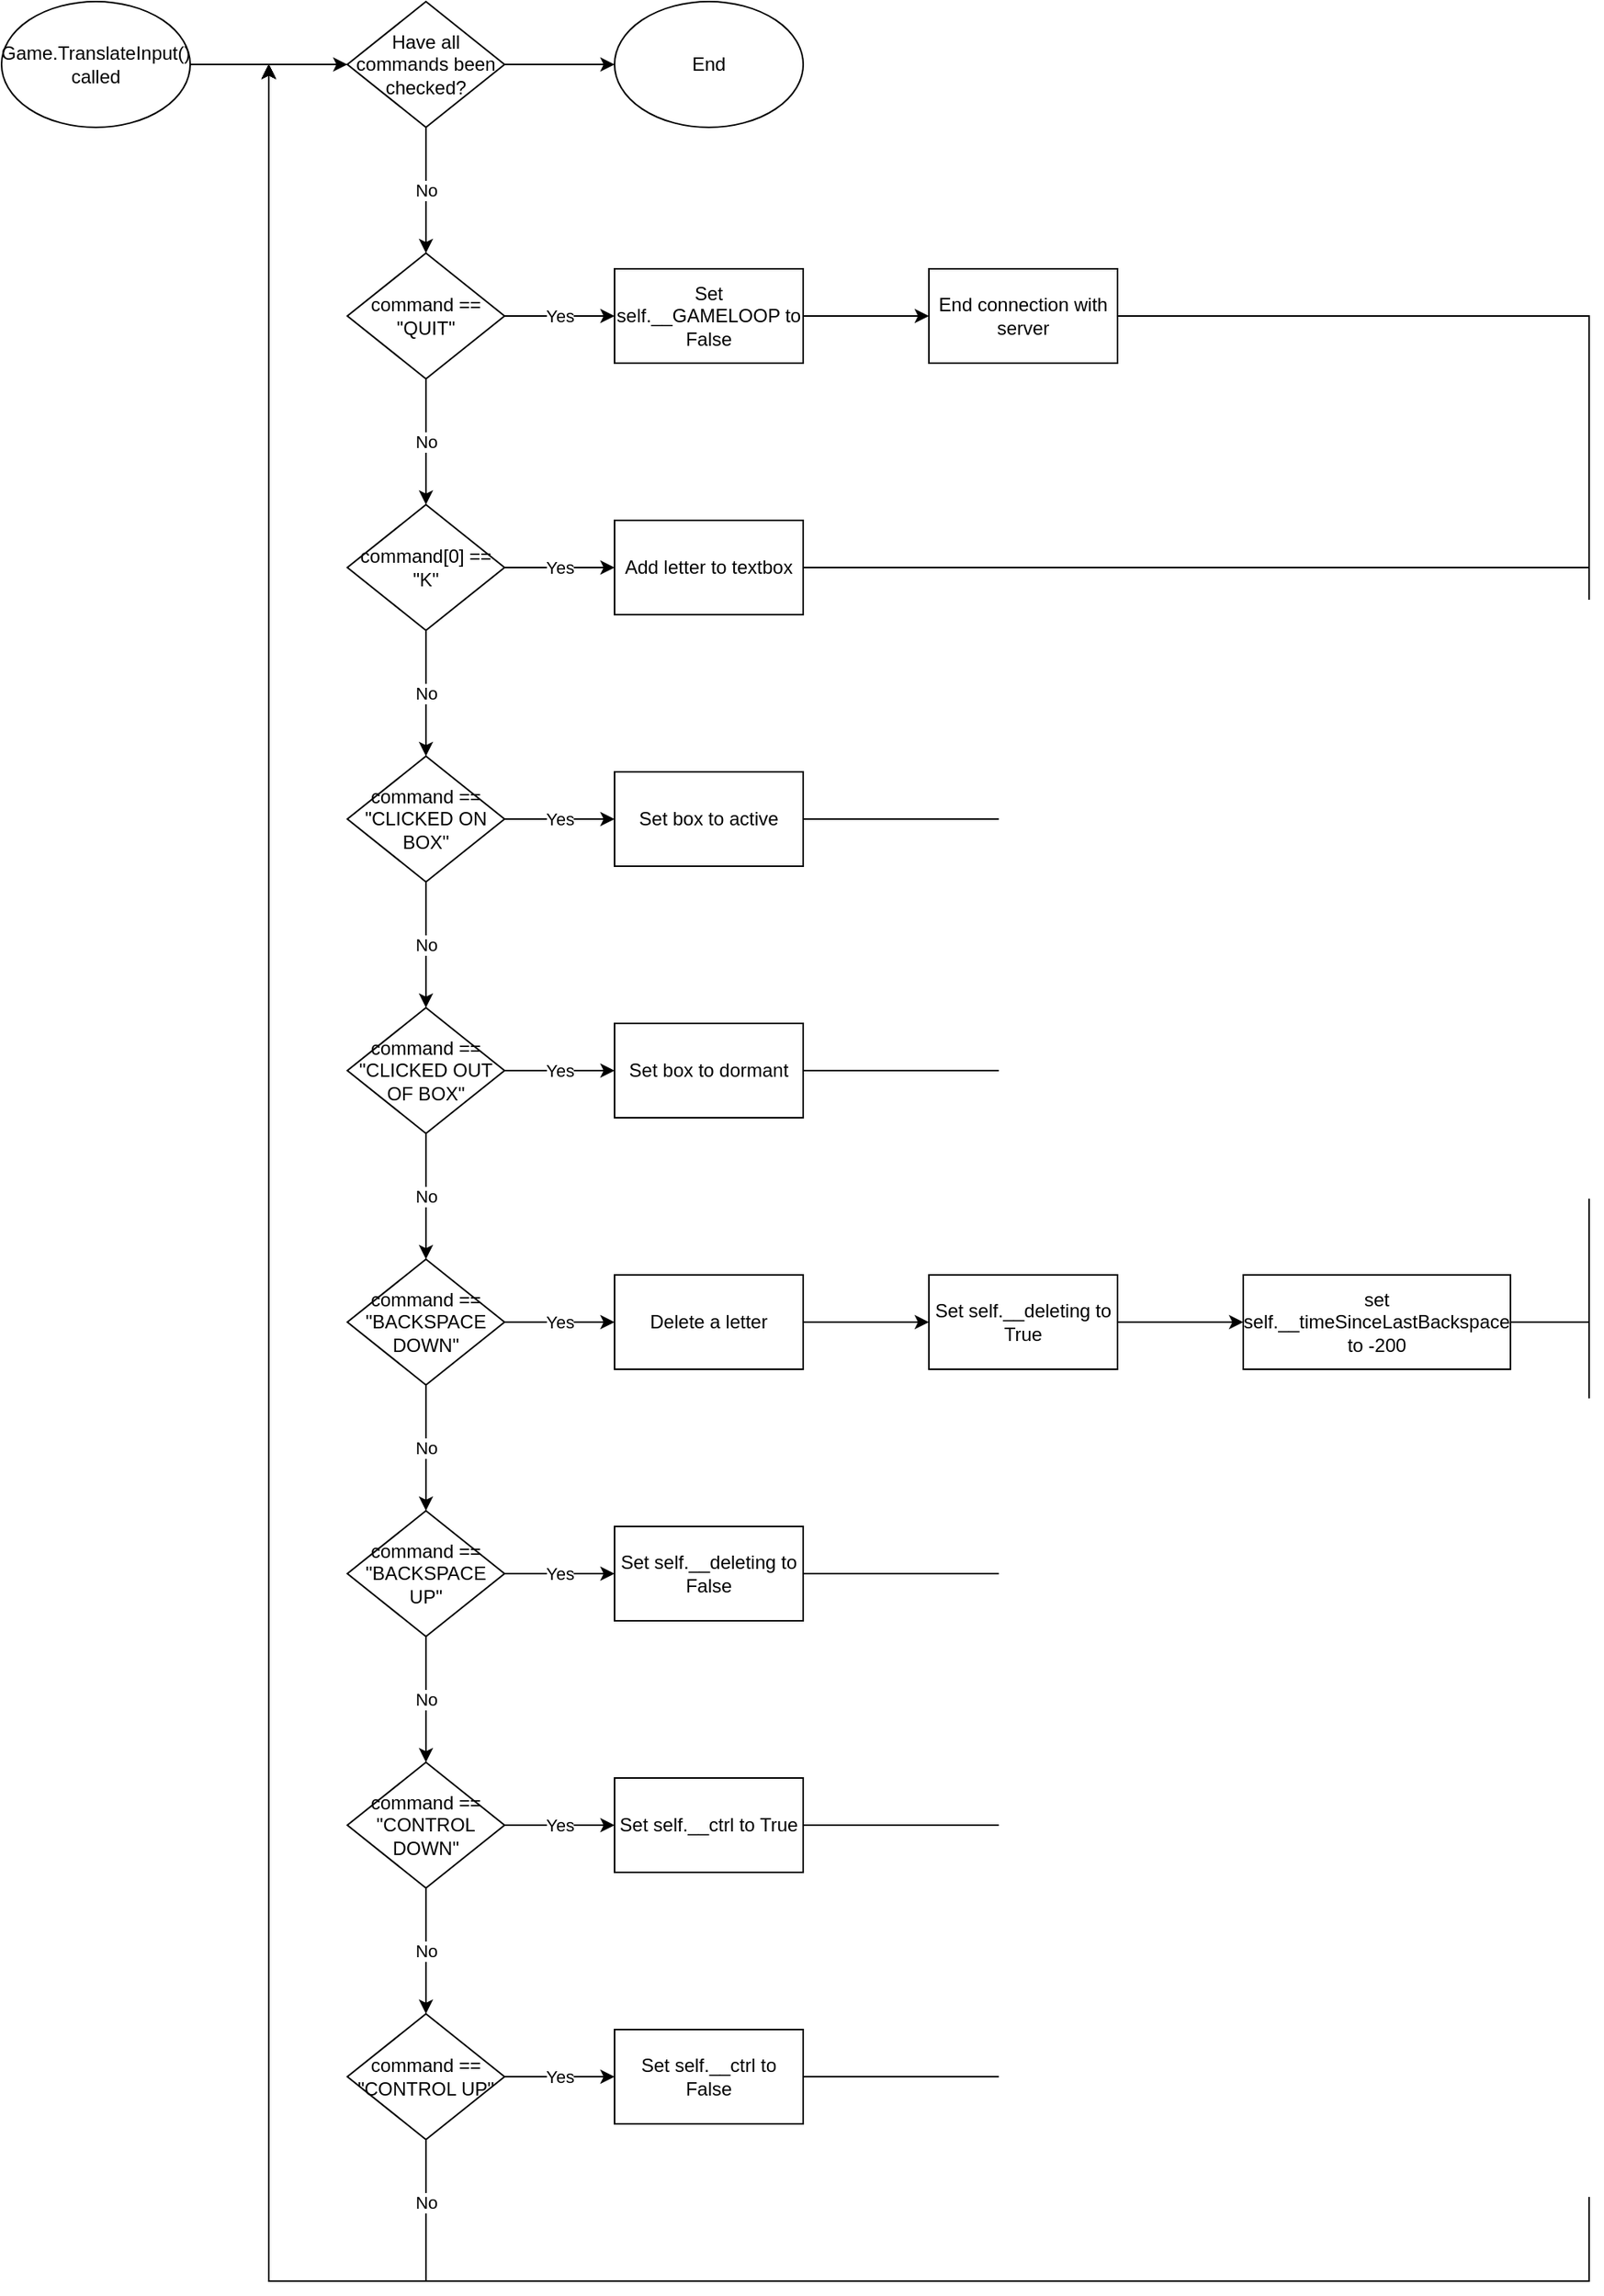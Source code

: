 <mxfile version="15.8.7" type="device"><diagram id="P6zkYe33BEM1VuYzz22M" name="Page-1"><mxGraphModel dx="1139" dy="849" grid="1" gridSize="10" guides="1" tooltips="1" connect="1" arrows="1" fold="1" page="1" pageScale="1" pageWidth="827" pageHeight="1169" math="0" shadow="0"><root><mxCell id="0"/><mxCell id="1" parent="0"/><mxCell id="v775IkNIv5F9YZ_FkPlg-9" value="" style="edgeStyle=orthogonalEdgeStyle;rounded=0;orthogonalLoop=1;jettySize=auto;html=1;" edge="1" parent="1" source="v775IkNIv5F9YZ_FkPlg-1" target="v775IkNIv5F9YZ_FkPlg-8"><mxGeometry relative="1" as="geometry"/></mxCell><mxCell id="v775IkNIv5F9YZ_FkPlg-1" value="Game.TranslateInput() called" style="ellipse;whiteSpace=wrap;html=1;" vertex="1" parent="1"><mxGeometry x="80" y="40" width="120" height="80" as="geometry"/></mxCell><mxCell id="v775IkNIv5F9YZ_FkPlg-13" value="No" style="edgeStyle=orthogonalEdgeStyle;rounded=0;orthogonalLoop=1;jettySize=auto;html=1;" edge="1" parent="1" source="v775IkNIv5F9YZ_FkPlg-8" target="v775IkNIv5F9YZ_FkPlg-12"><mxGeometry relative="1" as="geometry"/></mxCell><mxCell id="v775IkNIv5F9YZ_FkPlg-65" value="" style="edgeStyle=orthogonalEdgeStyle;rounded=0;orthogonalLoop=1;jettySize=auto;html=1;" edge="1" parent="1" source="v775IkNIv5F9YZ_FkPlg-8" target="v775IkNIv5F9YZ_FkPlg-64"><mxGeometry relative="1" as="geometry"/></mxCell><mxCell id="v775IkNIv5F9YZ_FkPlg-8" value="Have all commands been checked?" style="rhombus;whiteSpace=wrap;html=1;" vertex="1" parent="1"><mxGeometry x="300" y="40" width="100" height="80" as="geometry"/></mxCell><mxCell id="v775IkNIv5F9YZ_FkPlg-15" value="No" style="edgeStyle=orthogonalEdgeStyle;rounded=0;orthogonalLoop=1;jettySize=auto;html=1;" edge="1" parent="1" source="v775IkNIv5F9YZ_FkPlg-12" target="v775IkNIv5F9YZ_FkPlg-14"><mxGeometry relative="1" as="geometry"/></mxCell><mxCell id="v775IkNIv5F9YZ_FkPlg-31" value="Yes" style="edgeStyle=orthogonalEdgeStyle;rounded=0;orthogonalLoop=1;jettySize=auto;html=1;" edge="1" parent="1" source="v775IkNIv5F9YZ_FkPlg-12" target="v775IkNIv5F9YZ_FkPlg-30"><mxGeometry relative="1" as="geometry"/></mxCell><mxCell id="v775IkNIv5F9YZ_FkPlg-12" value="command == &quot;QUIT&quot;" style="rhombus;whiteSpace=wrap;html=1;" vertex="1" parent="1"><mxGeometry x="300" y="200" width="100" height="80" as="geometry"/></mxCell><mxCell id="v775IkNIv5F9YZ_FkPlg-17" value="No" style="edgeStyle=orthogonalEdgeStyle;rounded=0;orthogonalLoop=1;jettySize=auto;html=1;" edge="1" parent="1" source="v775IkNIv5F9YZ_FkPlg-14" target="v775IkNIv5F9YZ_FkPlg-16"><mxGeometry relative="1" as="geometry"/></mxCell><mxCell id="v775IkNIv5F9YZ_FkPlg-35" value="Yes" style="edgeStyle=orthogonalEdgeStyle;rounded=0;orthogonalLoop=1;jettySize=auto;html=1;" edge="1" parent="1" source="v775IkNIv5F9YZ_FkPlg-14" target="v775IkNIv5F9YZ_FkPlg-34"><mxGeometry relative="1" as="geometry"/></mxCell><mxCell id="v775IkNIv5F9YZ_FkPlg-14" value="command[0] == &quot;K&quot;" style="rhombus;whiteSpace=wrap;html=1;" vertex="1" parent="1"><mxGeometry x="300" y="360" width="100" height="80" as="geometry"/></mxCell><mxCell id="v775IkNIv5F9YZ_FkPlg-19" value="No" style="edgeStyle=orthogonalEdgeStyle;rounded=0;orthogonalLoop=1;jettySize=auto;html=1;" edge="1" parent="1" source="v775IkNIv5F9YZ_FkPlg-16" target="v775IkNIv5F9YZ_FkPlg-18"><mxGeometry relative="1" as="geometry"/></mxCell><mxCell id="v775IkNIv5F9YZ_FkPlg-37" value="Yes" style="edgeStyle=orthogonalEdgeStyle;rounded=0;orthogonalLoop=1;jettySize=auto;html=1;" edge="1" parent="1" source="v775IkNIv5F9YZ_FkPlg-16" target="v775IkNIv5F9YZ_FkPlg-36"><mxGeometry relative="1" as="geometry"/></mxCell><mxCell id="v775IkNIv5F9YZ_FkPlg-16" value="command == &quot;CLICKED ON BOX&quot;" style="rhombus;whiteSpace=wrap;html=1;" vertex="1" parent="1"><mxGeometry x="300" y="520" width="100" height="80" as="geometry"/></mxCell><mxCell id="v775IkNIv5F9YZ_FkPlg-23" value="No" style="edgeStyle=orthogonalEdgeStyle;rounded=0;orthogonalLoop=1;jettySize=auto;html=1;" edge="1" parent="1" source="v775IkNIv5F9YZ_FkPlg-18" target="v775IkNIv5F9YZ_FkPlg-22"><mxGeometry relative="1" as="geometry"/></mxCell><mxCell id="v775IkNIv5F9YZ_FkPlg-39" value="Yes" style="edgeStyle=orthogonalEdgeStyle;rounded=0;orthogonalLoop=1;jettySize=auto;html=1;" edge="1" parent="1" source="v775IkNIv5F9YZ_FkPlg-18" target="v775IkNIv5F9YZ_FkPlg-38"><mxGeometry relative="1" as="geometry"/></mxCell><mxCell id="v775IkNIv5F9YZ_FkPlg-18" value="command == &quot;CLICKED OUT OF BOX&quot;" style="rhombus;whiteSpace=wrap;html=1;" vertex="1" parent="1"><mxGeometry x="300" y="680" width="100" height="80" as="geometry"/></mxCell><mxCell id="v775IkNIv5F9YZ_FkPlg-25" value="No" style="edgeStyle=orthogonalEdgeStyle;rounded=0;orthogonalLoop=1;jettySize=auto;html=1;" edge="1" parent="1" source="v775IkNIv5F9YZ_FkPlg-22" target="v775IkNIv5F9YZ_FkPlg-24"><mxGeometry relative="1" as="geometry"/></mxCell><mxCell id="v775IkNIv5F9YZ_FkPlg-41" value="Yes" style="edgeStyle=orthogonalEdgeStyle;rounded=0;orthogonalLoop=1;jettySize=auto;html=1;" edge="1" parent="1" source="v775IkNIv5F9YZ_FkPlg-22" target="v775IkNIv5F9YZ_FkPlg-40"><mxGeometry relative="1" as="geometry"/></mxCell><mxCell id="v775IkNIv5F9YZ_FkPlg-22" value="command == &quot;BACKSPACE DOWN&quot;" style="rhombus;whiteSpace=wrap;html=1;" vertex="1" parent="1"><mxGeometry x="300" y="840" width="100" height="80" as="geometry"/></mxCell><mxCell id="v775IkNIv5F9YZ_FkPlg-27" value="No" style="edgeStyle=orthogonalEdgeStyle;rounded=0;orthogonalLoop=1;jettySize=auto;html=1;" edge="1" parent="1" source="v775IkNIv5F9YZ_FkPlg-24" target="v775IkNIv5F9YZ_FkPlg-26"><mxGeometry relative="1" as="geometry"/></mxCell><mxCell id="v775IkNIv5F9YZ_FkPlg-47" value="Yes" style="edgeStyle=orthogonalEdgeStyle;rounded=0;orthogonalLoop=1;jettySize=auto;html=1;" edge="1" parent="1" source="v775IkNIv5F9YZ_FkPlg-24" target="v775IkNIv5F9YZ_FkPlg-46"><mxGeometry relative="1" as="geometry"/></mxCell><mxCell id="v775IkNIv5F9YZ_FkPlg-24" value="command == &quot;BACKSPACE UP&quot;" style="rhombus;whiteSpace=wrap;html=1;" vertex="1" parent="1"><mxGeometry x="300" y="1000" width="100" height="80" as="geometry"/></mxCell><mxCell id="v775IkNIv5F9YZ_FkPlg-29" value="No" style="edgeStyle=orthogonalEdgeStyle;rounded=0;orthogonalLoop=1;jettySize=auto;html=1;" edge="1" parent="1" source="v775IkNIv5F9YZ_FkPlg-26" target="v775IkNIv5F9YZ_FkPlg-28"><mxGeometry relative="1" as="geometry"/></mxCell><mxCell id="v775IkNIv5F9YZ_FkPlg-49" value="Yes" style="edgeStyle=orthogonalEdgeStyle;rounded=0;orthogonalLoop=1;jettySize=auto;html=1;" edge="1" parent="1" source="v775IkNIv5F9YZ_FkPlg-26" target="v775IkNIv5F9YZ_FkPlg-48"><mxGeometry relative="1" as="geometry"/></mxCell><mxCell id="v775IkNIv5F9YZ_FkPlg-26" value="command == &quot;CONTROL DOWN&quot;" style="rhombus;whiteSpace=wrap;html=1;" vertex="1" parent="1"><mxGeometry x="300" y="1160" width="100" height="80" as="geometry"/></mxCell><mxCell id="v775IkNIv5F9YZ_FkPlg-51" value="Yes" style="edgeStyle=orthogonalEdgeStyle;rounded=0;orthogonalLoop=1;jettySize=auto;html=1;" edge="1" parent="1" source="v775IkNIv5F9YZ_FkPlg-28" target="v775IkNIv5F9YZ_FkPlg-50"><mxGeometry relative="1" as="geometry"/></mxCell><mxCell id="v775IkNIv5F9YZ_FkPlg-59" value="No" style="edgeStyle=orthogonalEdgeStyle;rounded=0;orthogonalLoop=1;jettySize=auto;html=1;" edge="1" parent="1" source="v775IkNIv5F9YZ_FkPlg-28"><mxGeometry x="-0.95" relative="1" as="geometry"><mxPoint x="250" y="80" as="targetPoint"/><Array as="points"><mxPoint x="350" y="1490"/><mxPoint x="250" y="1490"/></Array><mxPoint as="offset"/></mxGeometry></mxCell><mxCell id="v775IkNIv5F9YZ_FkPlg-28" value="command == &quot;CONTROL UP&quot;" style="rhombus;whiteSpace=wrap;html=1;" vertex="1" parent="1"><mxGeometry x="300" y="1320" width="100" height="80" as="geometry"/></mxCell><mxCell id="v775IkNIv5F9YZ_FkPlg-33" value="" style="edgeStyle=orthogonalEdgeStyle;rounded=0;orthogonalLoop=1;jettySize=auto;html=1;" edge="1" parent="1" source="v775IkNIv5F9YZ_FkPlg-30" target="v775IkNIv5F9YZ_FkPlg-32"><mxGeometry relative="1" as="geometry"/></mxCell><mxCell id="v775IkNIv5F9YZ_FkPlg-30" value="Set self.__GAMELOOP to False" style="whiteSpace=wrap;html=1;" vertex="1" parent="1"><mxGeometry x="470" y="210" width="120" height="60" as="geometry"/></mxCell><mxCell id="v775IkNIv5F9YZ_FkPlg-52" style="edgeStyle=orthogonalEdgeStyle;rounded=0;orthogonalLoop=1;jettySize=auto;html=1;" edge="1" parent="1" source="v775IkNIv5F9YZ_FkPlg-32"><mxGeometry relative="1" as="geometry"><mxPoint x="250" y="80" as="targetPoint"/><Array as="points"><mxPoint x="1090" y="240"/><mxPoint x="1090" y="1490"/><mxPoint x="250" y="1490"/></Array></mxGeometry></mxCell><mxCell id="v775IkNIv5F9YZ_FkPlg-32" value="End connection with server" style="whiteSpace=wrap;html=1;" vertex="1" parent="1"><mxGeometry x="670" y="210" width="120" height="60" as="geometry"/></mxCell><mxCell id="v775IkNIv5F9YZ_FkPlg-62" style="edgeStyle=orthogonalEdgeStyle;rounded=0;orthogonalLoop=1;jettySize=auto;html=1;" edge="1" parent="1" source="v775IkNIv5F9YZ_FkPlg-34"><mxGeometry relative="1" as="geometry"><mxPoint x="250" y="80" as="targetPoint"/><Array as="points"><mxPoint x="1090" y="400"/><mxPoint x="1090" y="1490"/><mxPoint x="250" y="1490"/></Array></mxGeometry></mxCell><mxCell id="v775IkNIv5F9YZ_FkPlg-34" value="Add letter to textbox" style="whiteSpace=wrap;html=1;" vertex="1" parent="1"><mxGeometry x="470" y="370" width="120" height="60" as="geometry"/></mxCell><mxCell id="v775IkNIv5F9YZ_FkPlg-61" style="edgeStyle=orthogonalEdgeStyle;rounded=0;orthogonalLoop=1;jettySize=auto;html=1;" edge="1" parent="1" source="v775IkNIv5F9YZ_FkPlg-36"><mxGeometry relative="1" as="geometry"><mxPoint x="250" y="80" as="targetPoint"/><Array as="points"><mxPoint x="1090" y="560"/><mxPoint x="1090" y="1490"/><mxPoint x="250" y="1490"/></Array></mxGeometry></mxCell><mxCell id="v775IkNIv5F9YZ_FkPlg-36" value="Set box to active" style="whiteSpace=wrap;html=1;" vertex="1" parent="1"><mxGeometry x="470" y="530" width="120" height="60" as="geometry"/></mxCell><mxCell id="v775IkNIv5F9YZ_FkPlg-60" style="edgeStyle=orthogonalEdgeStyle;rounded=0;orthogonalLoop=1;jettySize=auto;html=1;" edge="1" parent="1" source="v775IkNIv5F9YZ_FkPlg-38"><mxGeometry relative="1" as="geometry"><mxPoint x="250" y="80" as="targetPoint"/><Array as="points"><mxPoint x="1090" y="720"/><mxPoint x="1090" y="1490"/><mxPoint x="250" y="1490"/></Array></mxGeometry></mxCell><mxCell id="v775IkNIv5F9YZ_FkPlg-38" value="Set box to dormant" style="whiteSpace=wrap;html=1;" vertex="1" parent="1"><mxGeometry x="470" y="690" width="120" height="60" as="geometry"/></mxCell><mxCell id="v775IkNIv5F9YZ_FkPlg-43" value="" style="edgeStyle=orthogonalEdgeStyle;rounded=0;orthogonalLoop=1;jettySize=auto;html=1;" edge="1" parent="1" source="v775IkNIv5F9YZ_FkPlg-40" target="v775IkNIv5F9YZ_FkPlg-42"><mxGeometry relative="1" as="geometry"/></mxCell><mxCell id="v775IkNIv5F9YZ_FkPlg-40" value="Delete a letter" style="whiteSpace=wrap;html=1;" vertex="1" parent="1"><mxGeometry x="470" y="850" width="120" height="60" as="geometry"/></mxCell><mxCell id="v775IkNIv5F9YZ_FkPlg-45" value="" style="edgeStyle=orthogonalEdgeStyle;rounded=0;orthogonalLoop=1;jettySize=auto;html=1;" edge="1" parent="1" source="v775IkNIv5F9YZ_FkPlg-42" target="v775IkNIv5F9YZ_FkPlg-44"><mxGeometry relative="1" as="geometry"/></mxCell><mxCell id="v775IkNIv5F9YZ_FkPlg-42" value="Set self.__deleting to True" style="whiteSpace=wrap;html=1;" vertex="1" parent="1"><mxGeometry x="670" y="850" width="120" height="60" as="geometry"/></mxCell><mxCell id="v775IkNIv5F9YZ_FkPlg-54" style="edgeStyle=orthogonalEdgeStyle;rounded=0;orthogonalLoop=1;jettySize=auto;html=1;" edge="1" parent="1" source="v775IkNIv5F9YZ_FkPlg-44"><mxGeometry relative="1" as="geometry"><mxPoint x="250" y="80" as="targetPoint"/><Array as="points"><mxPoint x="1090" y="880"/><mxPoint x="1090" y="1490"/><mxPoint x="250" y="1490"/></Array></mxGeometry></mxCell><mxCell id="v775IkNIv5F9YZ_FkPlg-44" value="set self.__timeSinceLastBackspace to -200" style="whiteSpace=wrap;html=1;" vertex="1" parent="1"><mxGeometry x="870" y="850" width="170" height="60" as="geometry"/></mxCell><mxCell id="v775IkNIv5F9YZ_FkPlg-56" style="edgeStyle=orthogonalEdgeStyle;rounded=0;orthogonalLoop=1;jettySize=auto;html=1;" edge="1" parent="1" source="v775IkNIv5F9YZ_FkPlg-46"><mxGeometry relative="1" as="geometry"><mxPoint x="250" y="80" as="targetPoint"/><Array as="points"><mxPoint x="1090" y="1040"/><mxPoint x="1090" y="1490"/><mxPoint x="250" y="1490"/></Array></mxGeometry></mxCell><mxCell id="v775IkNIv5F9YZ_FkPlg-46" value="Set self.__deleting to False" style="whiteSpace=wrap;html=1;" vertex="1" parent="1"><mxGeometry x="470" y="1010" width="120" height="60" as="geometry"/></mxCell><mxCell id="v775IkNIv5F9YZ_FkPlg-57" style="edgeStyle=orthogonalEdgeStyle;rounded=0;orthogonalLoop=1;jettySize=auto;html=1;" edge="1" parent="1" source="v775IkNIv5F9YZ_FkPlg-48"><mxGeometry relative="1" as="geometry"><mxPoint x="250" y="80" as="targetPoint"/><Array as="points"><mxPoint x="1090" y="1200"/><mxPoint x="1090" y="1490"/><mxPoint x="250" y="1490"/></Array></mxGeometry></mxCell><mxCell id="v775IkNIv5F9YZ_FkPlg-48" value="Set self.__ctrl to True" style="whiteSpace=wrap;html=1;" vertex="1" parent="1"><mxGeometry x="470" y="1170" width="120" height="60" as="geometry"/></mxCell><mxCell id="v775IkNIv5F9YZ_FkPlg-58" style="edgeStyle=orthogonalEdgeStyle;rounded=0;orthogonalLoop=1;jettySize=auto;html=1;" edge="1" parent="1" source="v775IkNIv5F9YZ_FkPlg-50"><mxGeometry relative="1" as="geometry"><mxPoint x="250" y="80" as="targetPoint"/><Array as="points"><mxPoint x="1090" y="1360"/><mxPoint x="1090" y="1490"/><mxPoint x="250" y="1490"/></Array></mxGeometry></mxCell><mxCell id="v775IkNIv5F9YZ_FkPlg-50" value="Set self.__ctrl to False" style="whiteSpace=wrap;html=1;" vertex="1" parent="1"><mxGeometry x="470" y="1330" width="120" height="60" as="geometry"/></mxCell><mxCell id="v775IkNIv5F9YZ_FkPlg-64" value="End" style="ellipse;whiteSpace=wrap;html=1;" vertex="1" parent="1"><mxGeometry x="470" y="40" width="120" height="80" as="geometry"/></mxCell></root></mxGraphModel></diagram></mxfile>